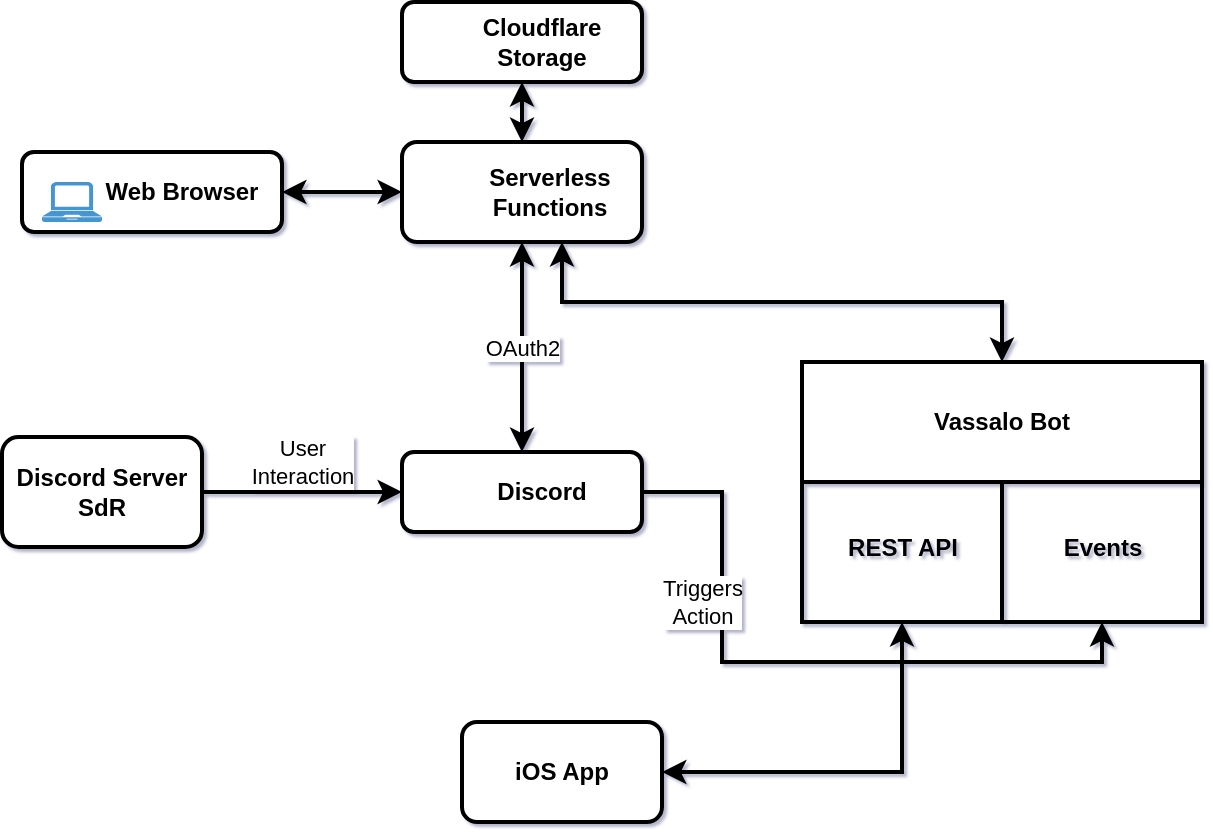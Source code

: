 <mxfile version="21.5.0" type="github">
  <diagram id="C5RBs43oDa-KdzZeNtuy" name="Page-1">
    <mxGraphModel dx="1026" dy="599" grid="1" gridSize="10" guides="1" tooltips="1" connect="1" arrows="1" fold="1" page="1" pageScale="1" pageWidth="827" pageHeight="1169" background="none" math="0" shadow="1">
      <root>
        <mxCell id="WIyWlLk6GJQsqaUBKTNV-0" />
        <mxCell id="WIyWlLk6GJQsqaUBKTNV-1" parent="WIyWlLk6GJQsqaUBKTNV-0" />
        <mxCell id="Hh0RhHgCAKNqfX66DLEF-5" value="&lt;div&gt;Triggers &lt;br&gt;&lt;/div&gt;&lt;div&gt;Action&lt;/div&gt;" style="edgeStyle=orthogonalEdgeStyle;rounded=0;orthogonalLoop=1;jettySize=auto;html=1;entryX=0.75;entryY=1;entryDx=0;entryDy=0;strokeWidth=2;" edge="1" parent="WIyWlLk6GJQsqaUBKTNV-1" source="AQUPgr8N2NR4SQHCCyvK-0" target="AQUPgr8N2NR4SQHCCyvK-7">
          <mxGeometry x="-0.433" y="-10" relative="1" as="geometry">
            <mxPoint as="offset" />
          </mxGeometry>
        </mxCell>
        <mxCell id="AQUPgr8N2NR4SQHCCyvK-0" value="Discord" style="rounded=1;whiteSpace=wrap;html=1;fontSize=12;glass=0;strokeWidth=2;shadow=0;labelPosition=center;verticalLabelPosition=middle;align=center;verticalAlign=middle;spacingLeft=20;fontStyle=1" parent="WIyWlLk6GJQsqaUBKTNV-1" vertex="1">
          <mxGeometry x="320" y="755" width="120" height="40" as="geometry" />
        </mxCell>
        <mxCell id="AQUPgr8N2NR4SQHCCyvK-12" style="edgeStyle=orthogonalEdgeStyle;rounded=0;orthogonalLoop=1;jettySize=auto;html=1;entryX=0.25;entryY=1;entryDx=0;entryDy=0;strokeWidth=2;startArrow=classic;startFill=1;" parent="WIyWlLk6GJQsqaUBKTNV-1" source="AQUPgr8N2NR4SQHCCyvK-1" target="AQUPgr8N2NR4SQHCCyvK-7" edge="1">
          <mxGeometry relative="1" as="geometry" />
        </mxCell>
        <mxCell id="AQUPgr8N2NR4SQHCCyvK-1" value="iOS App" style="rounded=1;whiteSpace=wrap;html=1;fontSize=12;glass=0;strokeWidth=2;shadow=0;spacingLeft=0;fontStyle=1" parent="WIyWlLk6GJQsqaUBKTNV-1" vertex="1">
          <mxGeometry x="350" y="890" width="100" height="50" as="geometry" />
        </mxCell>
        <mxCell id="Hh0RhHgCAKNqfX66DLEF-4" value="&lt;div&gt;User&lt;/div&gt;&lt;div&gt;Interaction&lt;/div&gt;" style="edgeStyle=orthogonalEdgeStyle;rounded=0;orthogonalLoop=1;jettySize=auto;html=1;entryX=0;entryY=0.5;entryDx=0;entryDy=0;strokeWidth=2;" edge="1" parent="WIyWlLk6GJQsqaUBKTNV-1" source="AQUPgr8N2NR4SQHCCyvK-2" target="AQUPgr8N2NR4SQHCCyvK-0">
          <mxGeometry y="15" relative="1" as="geometry">
            <mxPoint as="offset" />
          </mxGeometry>
        </mxCell>
        <mxCell id="AQUPgr8N2NR4SQHCCyvK-2" value="Discord Server&lt;br&gt;SdR" style="rounded=1;whiteSpace=wrap;html=1;fontSize=12;glass=0;strokeWidth=2;shadow=0;fontStyle=1" parent="WIyWlLk6GJQsqaUBKTNV-1" vertex="1">
          <mxGeometry x="120" y="747.5" width="100" height="55" as="geometry" />
        </mxCell>
        <mxCell id="Hh0RhHgCAKNqfX66DLEF-0" style="edgeStyle=orthogonalEdgeStyle;rounded=0;orthogonalLoop=1;jettySize=auto;html=1;startArrow=classic;startFill=1;strokeWidth=2;" edge="1" parent="WIyWlLk6GJQsqaUBKTNV-1" source="AQUPgr8N2NR4SQHCCyvK-3" target="AQUPgr8N2NR4SQHCCyvK-5">
          <mxGeometry relative="1" as="geometry" />
        </mxCell>
        <mxCell id="AQUPgr8N2NR4SQHCCyvK-3" value="Web Browser" style="rounded=1;whiteSpace=wrap;html=1;fontSize=12;glass=0;strokeWidth=2;shadow=0;spacingRight=0;spacingLeft=30;fontStyle=1" parent="WIyWlLk6GJQsqaUBKTNV-1" vertex="1">
          <mxGeometry x="130" y="605" width="130" height="40" as="geometry" />
        </mxCell>
        <mxCell id="AQUPgr8N2NR4SQHCCyvK-4" value="&lt;div&gt;Cloudflare &lt;br&gt;&lt;/div&gt;&lt;div&gt;Storage&lt;/div&gt;" style="rounded=1;whiteSpace=wrap;html=1;fontSize=12;glass=0;strokeWidth=2;shadow=0;verticalAlign=middle;spacingLeft=20;fontStyle=1" parent="WIyWlLk6GJQsqaUBKTNV-1" vertex="1">
          <mxGeometry x="320" y="530" width="120" height="40" as="geometry" />
        </mxCell>
        <mxCell id="Hh0RhHgCAKNqfX66DLEF-1" style="edgeStyle=orthogonalEdgeStyle;rounded=0;orthogonalLoop=1;jettySize=auto;html=1;entryX=0.5;entryY=1;entryDx=0;entryDy=0;strokeWidth=2;startArrow=classic;startFill=1;" edge="1" parent="WIyWlLk6GJQsqaUBKTNV-1" source="AQUPgr8N2NR4SQHCCyvK-5" target="AQUPgr8N2NR4SQHCCyvK-4">
          <mxGeometry relative="1" as="geometry" />
        </mxCell>
        <mxCell id="Hh0RhHgCAKNqfX66DLEF-3" value="&lt;div&gt;OAuth2&lt;/div&gt;" style="edgeStyle=orthogonalEdgeStyle;rounded=0;orthogonalLoop=1;jettySize=auto;html=1;exitX=0.5;exitY=1;exitDx=0;exitDy=0;entryX=0.5;entryY=0;entryDx=0;entryDy=0;strokeWidth=2;startArrow=classic;startFill=1;" edge="1" parent="WIyWlLk6GJQsqaUBKTNV-1" source="AQUPgr8N2NR4SQHCCyvK-5" target="AQUPgr8N2NR4SQHCCyvK-0">
          <mxGeometry relative="1" as="geometry" />
        </mxCell>
        <mxCell id="AQUPgr8N2NR4SQHCCyvK-5" value="&lt;div&gt;Serverless &lt;br&gt;&lt;/div&gt;&lt;div&gt;Functions&lt;/div&gt;" style="rounded=1;whiteSpace=wrap;html=1;fontSize=12;glass=0;strokeWidth=2;shadow=0;spacingLeft=28;fontStyle=1" parent="WIyWlLk6GJQsqaUBKTNV-1" vertex="1">
          <mxGeometry x="320" y="600" width="120" height="50" as="geometry" />
        </mxCell>
        <mxCell id="Hh0RhHgCAKNqfX66DLEF-2" style="edgeStyle=orthogonalEdgeStyle;rounded=0;orthogonalLoop=1;jettySize=auto;html=1;exitX=0.5;exitY=0;exitDx=0;exitDy=0;startArrow=classic;startFill=1;strokeWidth=2;" edge="1" parent="WIyWlLk6GJQsqaUBKTNV-1" source="AQUPgr8N2NR4SQHCCyvK-7">
          <mxGeometry relative="1" as="geometry">
            <mxPoint x="400" y="650" as="targetPoint" />
            <Array as="points">
              <mxPoint x="620" y="680" />
              <mxPoint x="400" y="680" />
              <mxPoint x="400" y="650" />
            </Array>
          </mxGeometry>
        </mxCell>
        <mxCell id="AQUPgr8N2NR4SQHCCyvK-7" value="Vassalo Bot" style="swimlane;whiteSpace=wrap;html=1;startSize=60;strokeWidth=2;" parent="WIyWlLk6GJQsqaUBKTNV-1" vertex="1">
          <mxGeometry x="520" y="710" width="200" height="130" as="geometry">
            <mxRectangle x="520" y="710" width="110" height="60" as="alternateBounds" />
          </mxGeometry>
        </mxCell>
        <mxCell id="AQUPgr8N2NR4SQHCCyvK-9" value="" style="endArrow=none;html=1;rounded=0;exitX=0.5;exitY=1;exitDx=0;exitDy=0;strokeWidth=2;" parent="WIyWlLk6GJQsqaUBKTNV-1" source="AQUPgr8N2NR4SQHCCyvK-7" edge="1">
          <mxGeometry width="50" height="50" relative="1" as="geometry">
            <mxPoint x="600" y="830" as="sourcePoint" />
            <mxPoint x="620" y="770" as="targetPoint" />
          </mxGeometry>
        </mxCell>
        <mxCell id="AQUPgr8N2NR4SQHCCyvK-10" value="REST API" style="text;html=1;align=center;verticalAlign=middle;resizable=0;points=[];autosize=1;strokeColor=none;fillColor=none;strokeWidth=2;fontStyle=1" parent="WIyWlLk6GJQsqaUBKTNV-1" vertex="1">
          <mxGeometry x="530" y="788" width="80" height="30" as="geometry" />
        </mxCell>
        <mxCell id="AQUPgr8N2NR4SQHCCyvK-11" value="&lt;div&gt;Events&lt;/div&gt;" style="text;html=1;align=center;verticalAlign=middle;resizable=0;points=[];autosize=1;strokeColor=none;fillColor=none;strokeWidth=2;fontStyle=1" parent="WIyWlLk6GJQsqaUBKTNV-1" vertex="1">
          <mxGeometry x="640" y="788" width="60" height="30" as="geometry" />
        </mxCell>
        <mxCell id="Hh0RhHgCAKNqfX66DLEF-8" value="" style="pointerEvents=1;shadow=0;dashed=0;html=1;strokeColor=none;fillColor=#4495D1;labelPosition=center;verticalLabelPosition=bottom;verticalAlign=top;align=center;outlineConnect=0;shape=mxgraph.veeam.laptop;" vertex="1" parent="WIyWlLk6GJQsqaUBKTNV-1">
          <mxGeometry x="140" y="620" width="30" height="20" as="geometry" />
        </mxCell>
        <mxCell id="Hh0RhHgCAKNqfX66DLEF-9" value="" style="shape=image;html=1;verticalAlign=top;verticalLabelPosition=bottom;labelBackgroundColor=#ffffff;imageAspect=0;aspect=fixed;image=https://cdn1.iconfinder.com/data/icons/unicons-line-vol-3/24/discord-128.png" vertex="1" parent="WIyWlLk6GJQsqaUBKTNV-1">
          <mxGeometry x="330" y="759" width="32" height="32" as="geometry" />
        </mxCell>
        <mxCell id="Hh0RhHgCAKNqfX66DLEF-11" value="" style="shape=image;html=1;verticalAlign=top;verticalLabelPosition=bottom;labelBackgroundColor=#ffffff;imageAspect=0;aspect=fixed;image=https://cdn4.iconfinder.com/data/icons/essentials-72/24/050_-_Cloud-128.png" vertex="1" parent="WIyWlLk6GJQsqaUBKTNV-1">
          <mxGeometry x="330" y="536" width="28" height="28" as="geometry" />
        </mxCell>
        <mxCell id="Hh0RhHgCAKNqfX66DLEF-19" value="" style="shape=image;html=1;verticalAlign=top;verticalLabelPosition=bottom;labelBackgroundColor=#ffffff;imageAspect=0;aspect=fixed;image=https://cdn1.iconfinder.com/data/icons/ionicons-fill-vol-2/512/logo-vercel-128.png;imageBackground=#FFFFFF;" vertex="1" parent="WIyWlLk6GJQsqaUBKTNV-1">
          <mxGeometry x="330" y="611.5" width="27" height="27" as="geometry" />
        </mxCell>
      </root>
    </mxGraphModel>
  </diagram>
</mxfile>
